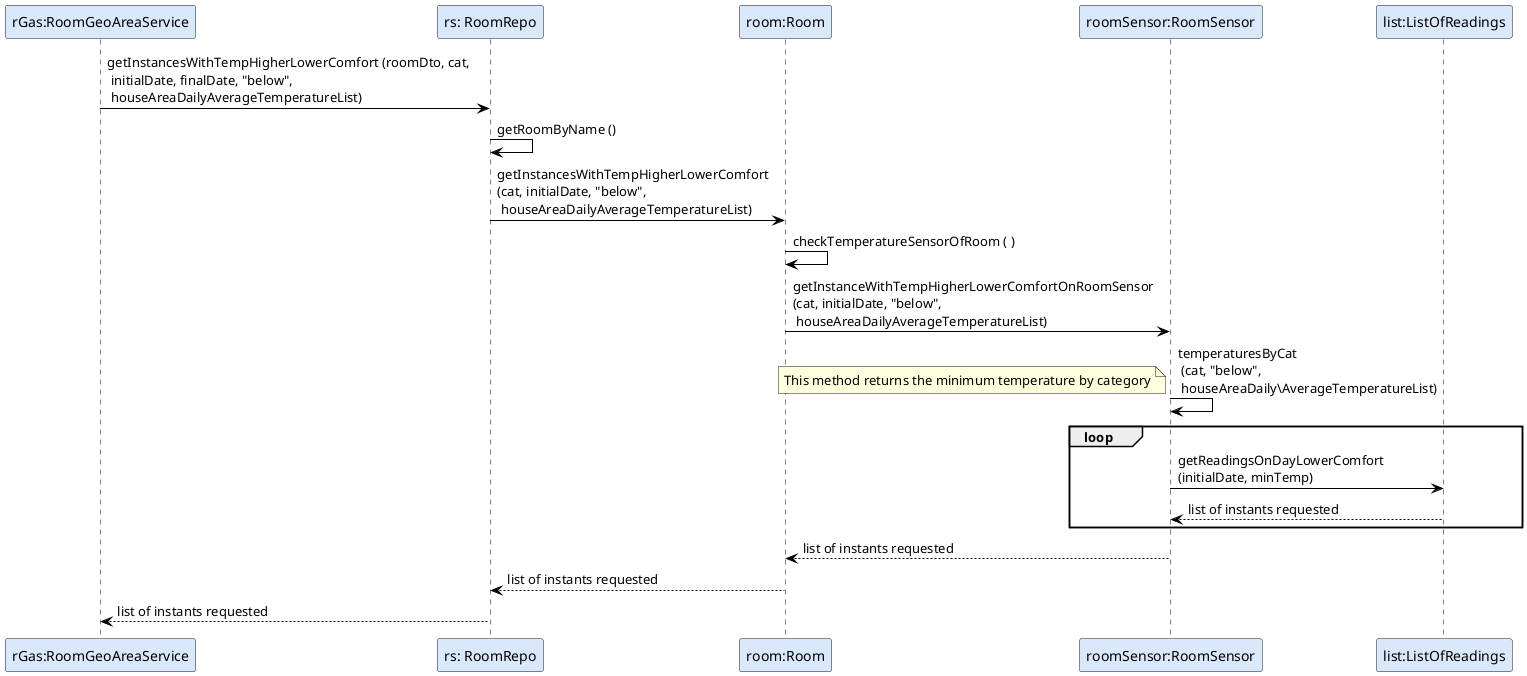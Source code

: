 @startuml
participant "rGas:RoomGeoAreaService" as CTRL #DAE8FC
participant "rs: RoomRepo" as RS #DAE8FC
participant "room:Room" as R #DAE8FC
participant "roomSensor:RoomSensor" as RSE #DAE8FC
participant "list:ListOfReadings" as LR #DAE8FC

skinparam actor {
	BorderColor 6C8EBF
}

skinparam participant {
	BorderColor 6C8EBF
}

skinparam shadowing false

skinparam sequence {
	ArrowColor BLACK
	ActorBorderColor DeepSkyBlue
	LifeLineBorderColor BLACK
}

CTRL -> RS : getInstancesWithTempHigherLowerComfort (roomDto, cat, \n initialDate, finalDate, "below", \n houseAreaDailyAverageTemperatureList)

RS -> RS : getRoomByName ()

RS -> R : getInstancesWithTempHigherLowerComfort\n(cat, initialDate, "below", \n houseAreaDailyAverageTemperatureList)
R -> R : checkTemperatureSensorOfRoom ( )
R -> RSE : getInstanceWithTempHigherLowerComfortOnRoomSensor\n(cat, initialDate, "below", \n houseAreaDailyAverageTemperatureList)
RSE -> RSE: temperaturesByCat \n (cat, "below", \n houseAreaDaily\AverageTemperatureList)
note left
	This method returns the minimum temperature by category
end note
loop
RSE -> LR : getReadingsOnDayLowerComfort \n(initialDate, minTemp)
RSE <-- LR : list of instants requested
end
R <-- RSE : list of instants requested
RS <-- R : list of instants requested

CTRL <-- RS : list of instants requested

@enduml